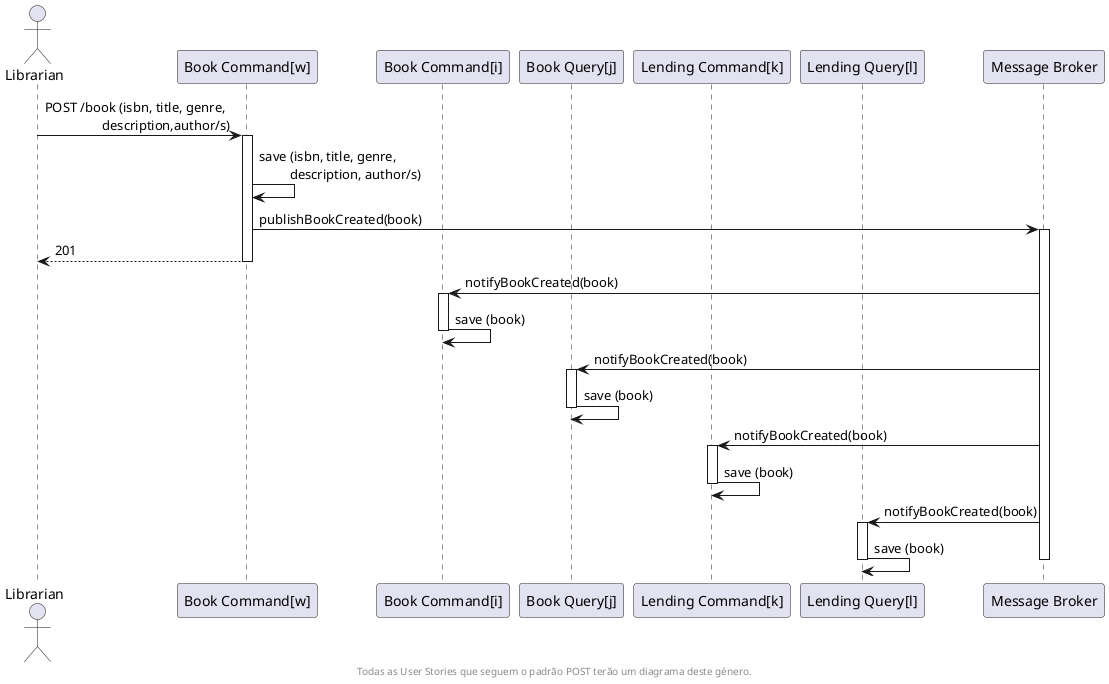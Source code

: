 @startuml

actor "Librarian" as L
participant "Book Command[w]" as BMW
participant "Book Command[i]" as BMI
participant "Book Query[j]" as BQ
participant "Lending Command[k]" as LC
participant "Lending Query[l]" as LQ

participant "Message Broker" as MB


L -> BMW : POST /book (isbn, title, genre,\n\t\t description,author/s)
activate BMW

BMW -> BMW : save (isbn, title, genre,\n\t description, author/s)

BMW -> MB : publishBookCreated(book)
activate MB

BMW --> L: 201
deactivate BMW

MB -> BMI : notifyBookCreated(book)
activate BMI
BMI -> BMI : save (book)
deactivate BMI

MB -> BQ : notifyBookCreated(book)
activate BQ
BQ -> BQ : save (book)
deactivate BQ

MB -> LC : notifyBookCreated(book)
activate LC
LC -> LC : save (book)
deactivate LC

MB -> LQ : notifyBookCreated(book)
activate LQ
LQ -> LQ : save (book)
deactivate LQ

deactivate MB

' Adiciona uma nota visível abaixo do diagrama
footer Todas as User Stories que seguem o padrão POST terão um diagrama deste género.

@enduml
